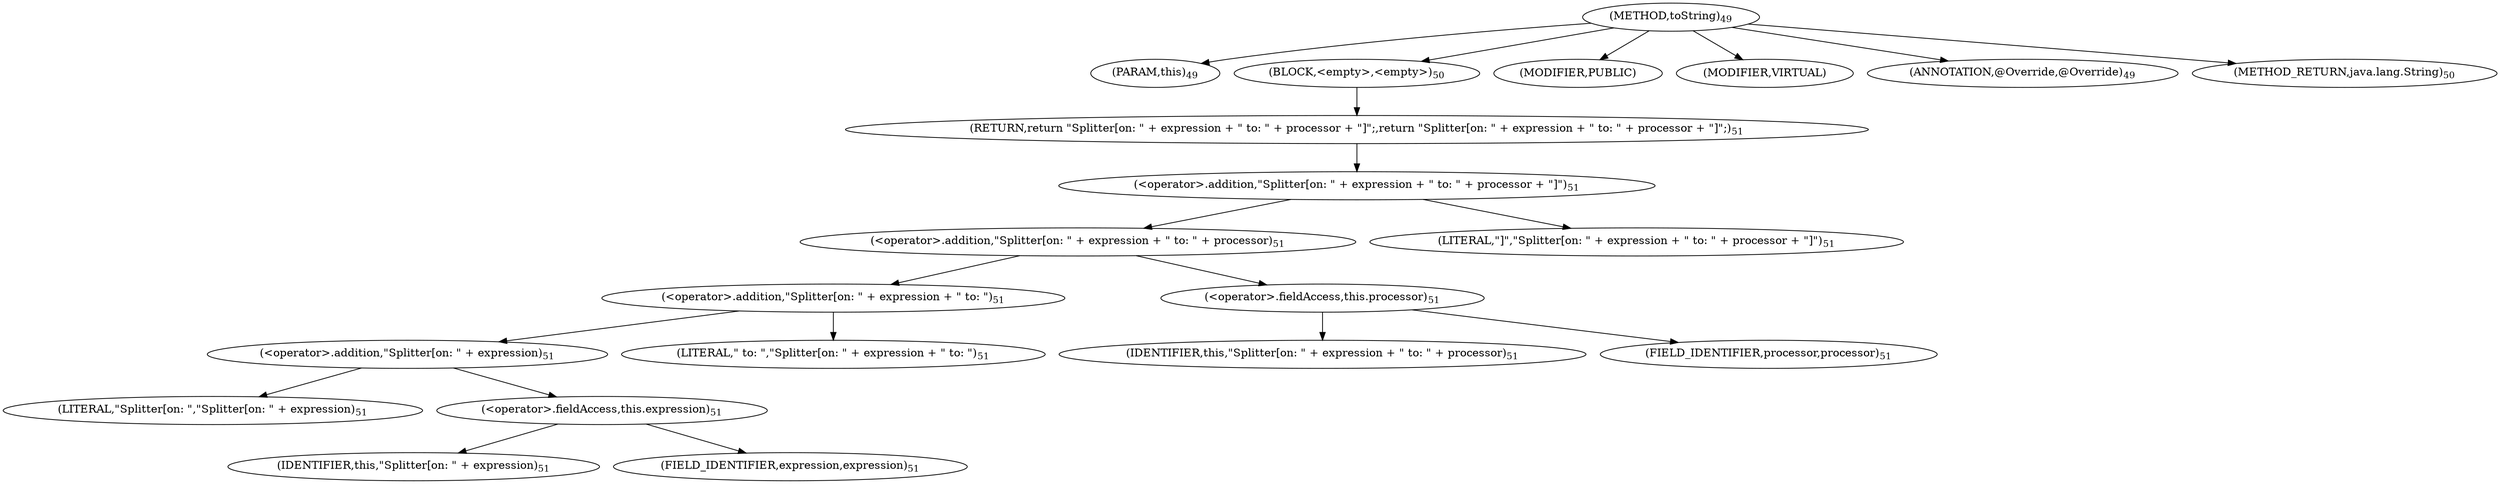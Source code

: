 digraph "toString" {  
"39" [label = <(METHOD,toString)<SUB>49</SUB>> ]
"40" [label = <(PARAM,this)<SUB>49</SUB>> ]
"41" [label = <(BLOCK,&lt;empty&gt;,&lt;empty&gt;)<SUB>50</SUB>> ]
"42" [label = <(RETURN,return &quot;Splitter[on: &quot; + expression + &quot; to: &quot; + processor + &quot;]&quot;;,return &quot;Splitter[on: &quot; + expression + &quot; to: &quot; + processor + &quot;]&quot;;)<SUB>51</SUB>> ]
"43" [label = <(&lt;operator&gt;.addition,&quot;Splitter[on: &quot; + expression + &quot; to: &quot; + processor + &quot;]&quot;)<SUB>51</SUB>> ]
"44" [label = <(&lt;operator&gt;.addition,&quot;Splitter[on: &quot; + expression + &quot; to: &quot; + processor)<SUB>51</SUB>> ]
"45" [label = <(&lt;operator&gt;.addition,&quot;Splitter[on: &quot; + expression + &quot; to: &quot;)<SUB>51</SUB>> ]
"46" [label = <(&lt;operator&gt;.addition,&quot;Splitter[on: &quot; + expression)<SUB>51</SUB>> ]
"47" [label = <(LITERAL,&quot;Splitter[on: &quot;,&quot;Splitter[on: &quot; + expression)<SUB>51</SUB>> ]
"48" [label = <(&lt;operator&gt;.fieldAccess,this.expression)<SUB>51</SUB>> ]
"49" [label = <(IDENTIFIER,this,&quot;Splitter[on: &quot; + expression)<SUB>51</SUB>> ]
"50" [label = <(FIELD_IDENTIFIER,expression,expression)<SUB>51</SUB>> ]
"51" [label = <(LITERAL,&quot; to: &quot;,&quot;Splitter[on: &quot; + expression + &quot; to: &quot;)<SUB>51</SUB>> ]
"52" [label = <(&lt;operator&gt;.fieldAccess,this.processor)<SUB>51</SUB>> ]
"53" [label = <(IDENTIFIER,this,&quot;Splitter[on: &quot; + expression + &quot; to: &quot; + processor)<SUB>51</SUB>> ]
"54" [label = <(FIELD_IDENTIFIER,processor,processor)<SUB>51</SUB>> ]
"55" [label = <(LITERAL,&quot;]&quot;,&quot;Splitter[on: &quot; + expression + &quot; to: &quot; + processor + &quot;]&quot;)<SUB>51</SUB>> ]
"56" [label = <(MODIFIER,PUBLIC)> ]
"57" [label = <(MODIFIER,VIRTUAL)> ]
"58" [label = <(ANNOTATION,@Override,@Override)<SUB>49</SUB>> ]
"59" [label = <(METHOD_RETURN,java.lang.String)<SUB>50</SUB>> ]
  "39" -> "40" 
  "39" -> "41" 
  "39" -> "56" 
  "39" -> "57" 
  "39" -> "58" 
  "39" -> "59" 
  "41" -> "42" 
  "42" -> "43" 
  "43" -> "44" 
  "43" -> "55" 
  "44" -> "45" 
  "44" -> "52" 
  "45" -> "46" 
  "45" -> "51" 
  "46" -> "47" 
  "46" -> "48" 
  "48" -> "49" 
  "48" -> "50" 
  "52" -> "53" 
  "52" -> "54" 
}
